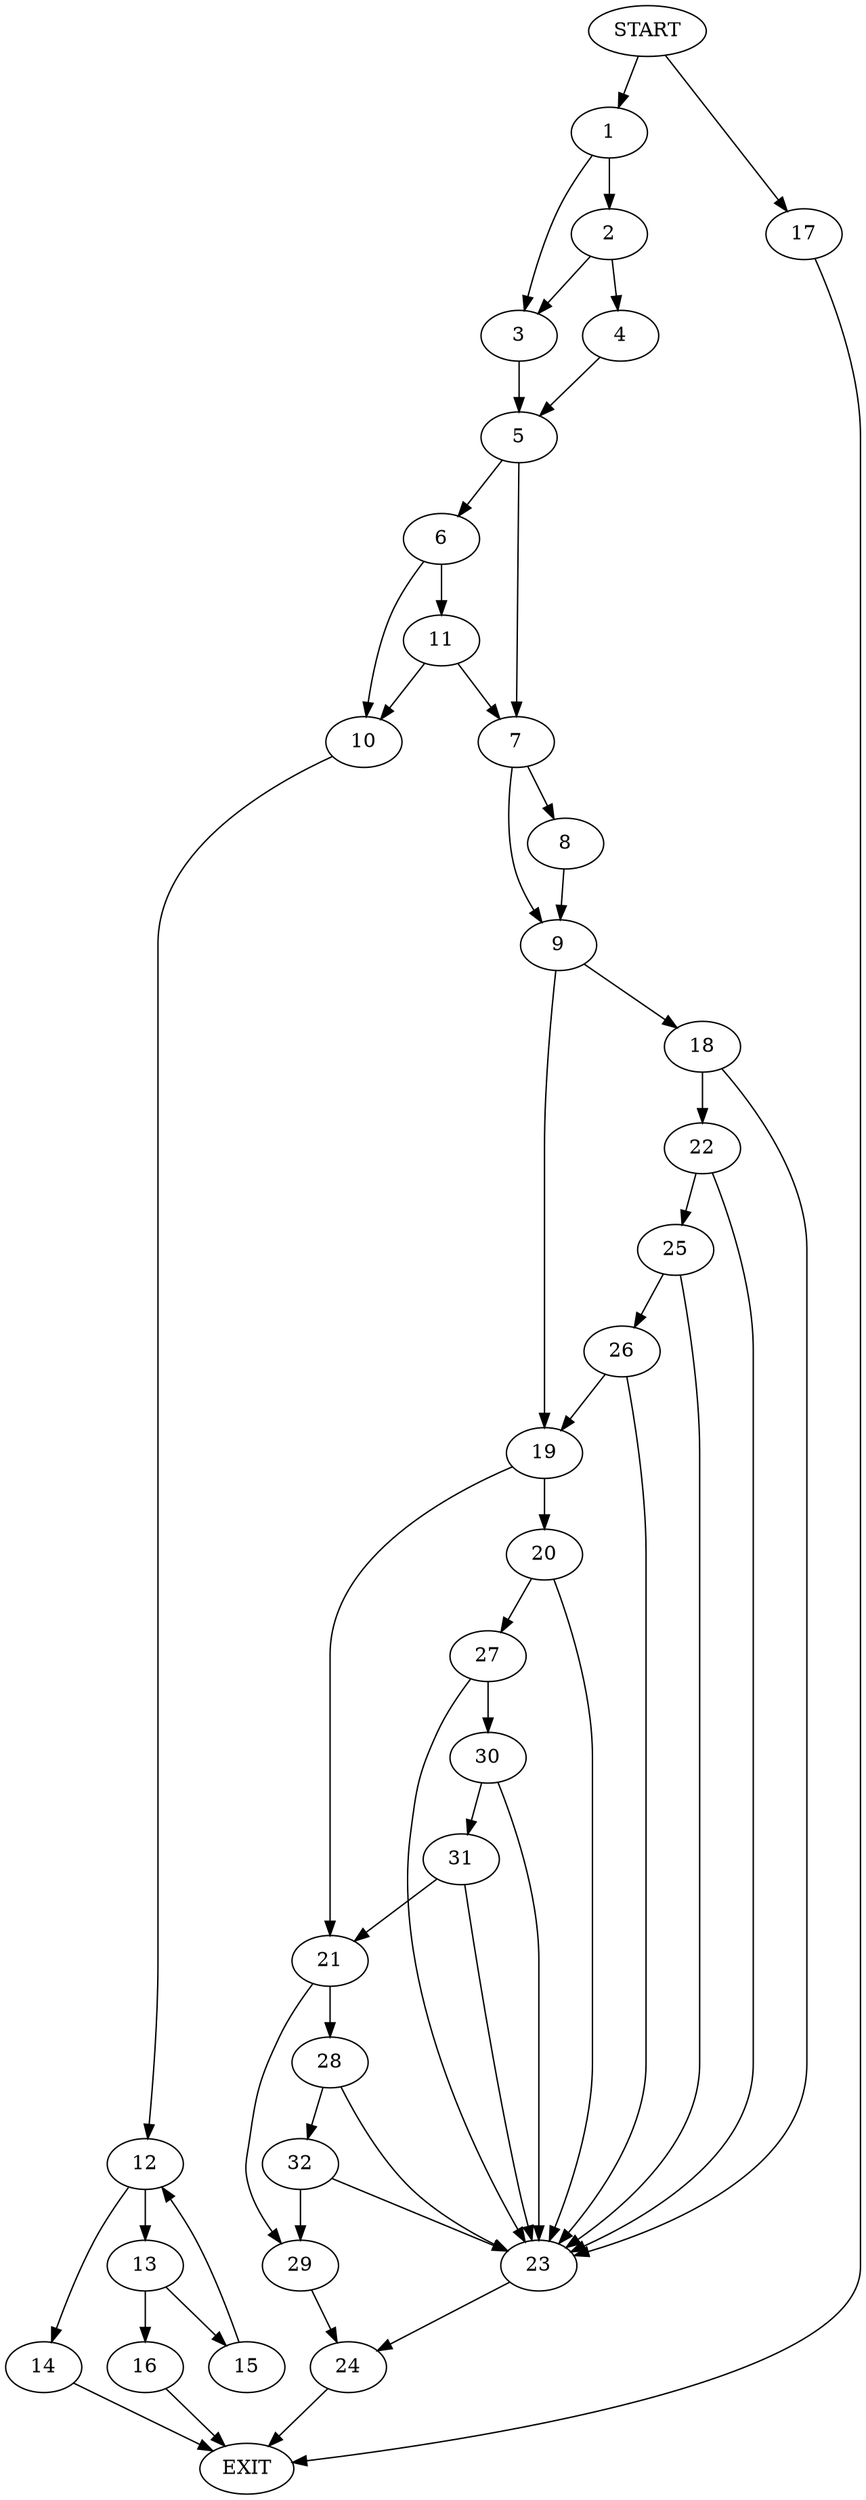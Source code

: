 digraph {
0 [label="START"]
33 [label="EXIT"]
0 -> 1
1 -> 2
1 -> 3
2 -> 3
2 -> 4
3 -> 5
4 -> 5
5 -> 6
5 -> 7
7 -> 8
7 -> 9
6 -> 10
6 -> 11
11 -> 10
11 -> 7
10 -> 12
12 -> 13
12 -> 14
14 -> 33
13 -> 15
13 -> 16
15 -> 12
16 -> 33
0 -> 17
17 -> 33
9 -> 18
9 -> 19
8 -> 9
19 -> 20
19 -> 21
18 -> 22
18 -> 23
23 -> 24
22 -> 23
22 -> 25
25 -> 26
25 -> 23
26 -> 23
26 -> 19
20 -> 27
20 -> 23
21 -> 28
21 -> 29
27 -> 30
27 -> 23
30 -> 31
30 -> 23
31 -> 23
31 -> 21
28 -> 23
28 -> 32
29 -> 24
32 -> 23
32 -> 29
24 -> 33
}
